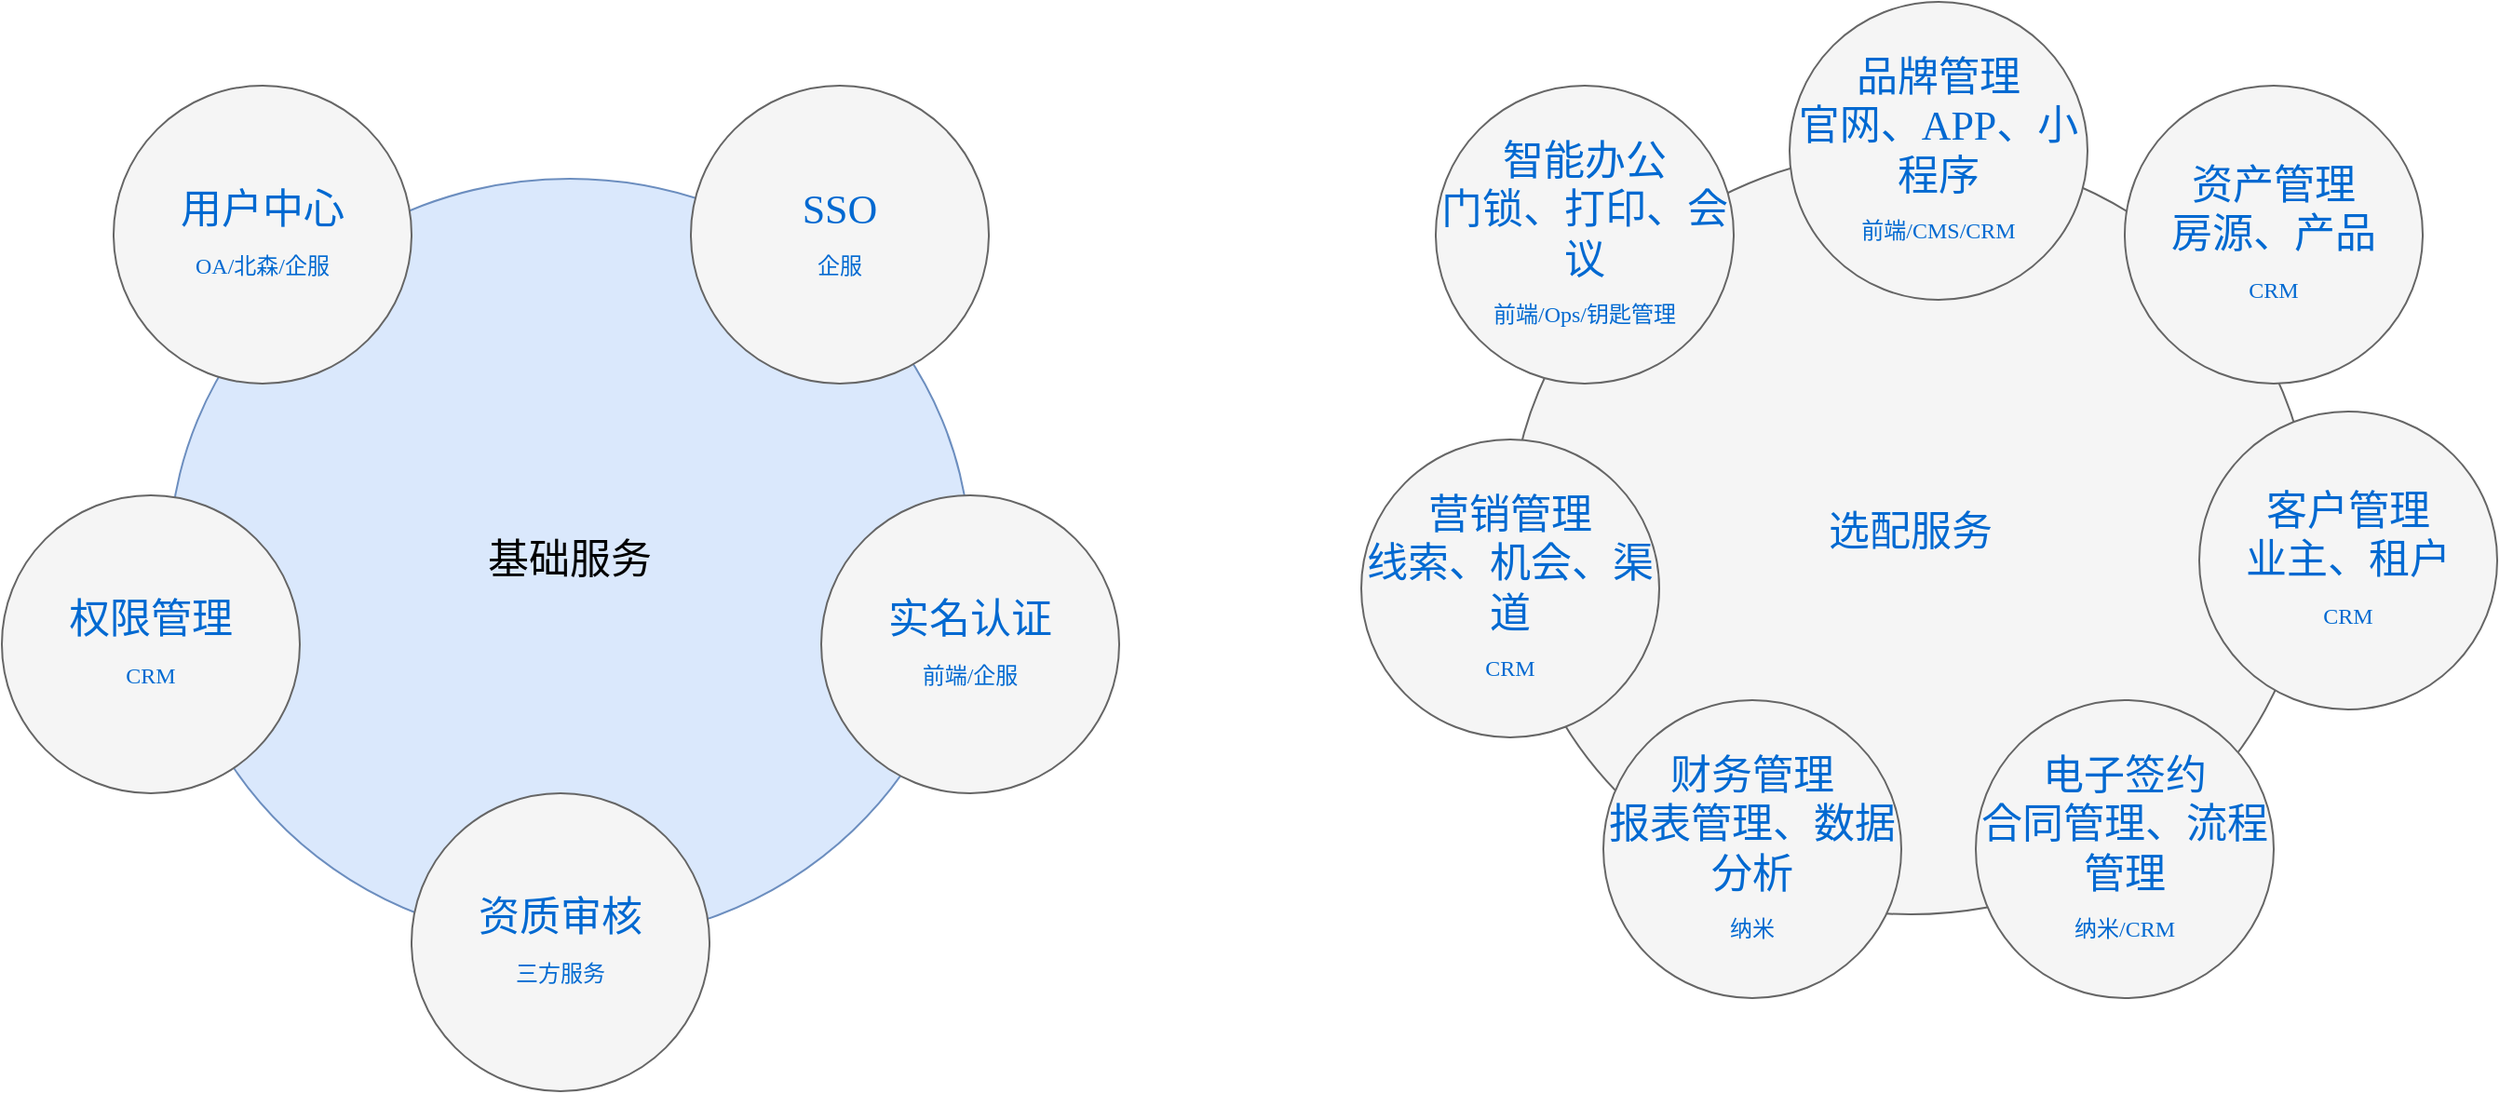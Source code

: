 <mxfile version="12.2.0" type="github" pages="1">
  <diagram name="Page-1" id="dd472eb7-4b8b-5cd9-a60b-b15522922e76">
    <mxGraphModel dx="1172" dy="695" grid="1" gridSize="10" guides="1" tooltips="1" connect="1" arrows="1" fold="1" page="1" pageScale="1" pageWidth="1100" pageHeight="850" background="#ffffff" math="0" shadow="0">
      <root>
        <mxCell id="0"/>
        <mxCell id="1" parent="0"/>
        <mxCell id="374e34682ed331ee-1" value="基础服务" style="ellipse;whiteSpace=wrap;html=1;rounded=0;shadow=0;dashed=0;comic=0;fontFamily=Verdana;fontSize=22;fillColor=#dae8fc;strokeColor=#6c8ebf;" parent="1" vertex="1">
          <mxGeometry x="330" y="170" width="430" height="410" as="geometry"/>
        </mxCell>
        <mxCell id="45236fa5f4b8e91a-1" value="用户中心&lt;br&gt;&lt;font style=&quot;font-size: 12px&quot;&gt;OA/北森/企服&lt;/font&gt;" style="ellipse;whiteSpace=wrap;html=1;rounded=0;shadow=0;dashed=0;comic=0;fontFamily=Verdana;fontSize=22;fontColor=#0069D1;fillColor=#f5f5f5;strokeColor=#666666;" parent="1" vertex="1">
          <mxGeometry x="300" y="120" width="160" height="160" as="geometry"/>
        </mxCell>
        <mxCell id="45236fa5f4b8e91a-2" value="权限管理&lt;br&gt;&lt;font style=&quot;font-size: 12px&quot;&gt;CRM&lt;/font&gt;" style="ellipse;whiteSpace=wrap;html=1;rounded=0;shadow=0;dashed=0;comic=0;fontFamily=Verdana;fontSize=22;fontColor=#0069D1;fillColor=#f5f5f5;strokeColor=#666666;" parent="1" vertex="1">
          <mxGeometry x="240" y="340" width="160" height="160" as="geometry"/>
        </mxCell>
        <mxCell id="45236fa5f4b8e91a-3" value="实名认证&lt;br&gt;&lt;span style=&quot;font-size: 12px&quot;&gt;前端/企服&lt;/span&gt;" style="ellipse;whiteSpace=wrap;html=1;rounded=0;shadow=0;dashed=0;comic=0;fontFamily=Verdana;fontSize=22;fontColor=#0069D1;fillColor=#f5f5f5;strokeColor=#666666;" parent="1" vertex="1">
          <mxGeometry x="680" y="340" width="160" height="160" as="geometry"/>
        </mxCell>
        <mxCell id="45236fa5f4b8e91a-6" value="SSO&lt;br&gt;&lt;font style=&quot;font-size: 12px&quot;&gt;企服&lt;/font&gt;" style="ellipse;whiteSpace=wrap;html=1;rounded=0;shadow=0;dashed=0;comic=0;fontFamily=Verdana;fontSize=22;fontColor=#0069D1;fillColor=#f5f5f5;strokeColor=#666666;" parent="1" vertex="1">
          <mxGeometry x="610" y="120" width="160" height="160" as="geometry"/>
        </mxCell>
        <mxCell id="45236fa5f4b8e91a-7" value="资质审核&lt;br&gt;&lt;span style=&quot;font-size: 12px&quot;&gt;三方服务&lt;/span&gt;" style="ellipse;whiteSpace=wrap;html=1;rounded=0;shadow=0;dashed=0;comic=0;fontFamily=Verdana;fontSize=22;fontColor=#0069D1;fillColor=#f5f5f5;strokeColor=#666666;" parent="1" vertex="1">
          <mxGeometry x="460" y="500" width="160" height="160" as="geometry"/>
        </mxCell>
        <mxCell id="YmSXFMbT3fj_6tVcl6kP-1" value="选配服务" style="ellipse;whiteSpace=wrap;html=1;rounded=0;shadow=0;dashed=0;comic=0;fontFamily=Verdana;fontSize=22;fontColor=#0069D1;fillColor=#f5f5f5;strokeColor=#666666;" vertex="1" parent="1">
          <mxGeometry x="1050" y="155" width="430" height="410" as="geometry"/>
        </mxCell>
        <mxCell id="YmSXFMbT3fj_6tVcl6kP-2" value="智能办公&lt;br&gt;门锁、打印、会议&lt;br&gt;&lt;span style=&quot;font-size: 12px&quot;&gt;前端/Ops/钥匙管理&lt;/span&gt;" style="ellipse;whiteSpace=wrap;html=1;rounded=0;shadow=0;dashed=0;comic=0;fontFamily=Verdana;fontSize=22;fontColor=#0069D1;fillColor=#f5f5f5;strokeColor=#666666;" vertex="1" parent="1">
          <mxGeometry x="1010" y="120" width="160" height="160" as="geometry"/>
        </mxCell>
        <mxCell id="YmSXFMbT3fj_6tVcl6kP-3" value="营销管理&lt;br&gt;线索、机会、渠道&lt;br&gt;&lt;font style=&quot;font-size: 12px&quot;&gt;CRM&lt;/font&gt;" style="ellipse;whiteSpace=wrap;html=1;rounded=0;shadow=0;dashed=0;comic=0;fontFamily=Verdana;fontSize=22;fontColor=#0069D1;fillColor=#f5f5f5;strokeColor=#666666;" vertex="1" parent="1">
          <mxGeometry x="970" y="310" width="160" height="160" as="geometry"/>
        </mxCell>
        <mxCell id="YmSXFMbT3fj_6tVcl6kP-4" value="资产管理&lt;br&gt;房源、产品&lt;br&gt;&lt;span style=&quot;font-size: 12px&quot;&gt;CRM&lt;/span&gt;" style="ellipse;whiteSpace=wrap;html=1;rounded=0;shadow=0;dashed=0;comic=0;fontFamily=Verdana;fontSize=22;fontColor=#0069D1;fillColor=#f5f5f5;strokeColor=#666666;" vertex="1" parent="1">
          <mxGeometry x="1380" y="120" width="160" height="160" as="geometry"/>
        </mxCell>
        <mxCell id="YmSXFMbT3fj_6tVcl6kP-5" value="品牌管理&lt;br&gt;官网、APP、小程序&lt;br&gt;&lt;font style=&quot;font-size: 12px&quot;&gt;前端/CMS/CRM&lt;/font&gt;" style="ellipse;whiteSpace=wrap;html=1;rounded=0;shadow=0;dashed=0;comic=0;fontFamily=Verdana;fontSize=22;fontColor=#0069D1;fillColor=#f5f5f5;strokeColor=#666666;" vertex="1" parent="1">
          <mxGeometry x="1200" y="75" width="160" height="160" as="geometry"/>
        </mxCell>
        <mxCell id="YmSXFMbT3fj_6tVcl6kP-6" value="电子签约&lt;br&gt;合同管理、流程管理&lt;br&gt;&lt;span style=&quot;font-size: 12px&quot;&gt;纳米/CRM&lt;/span&gt;" style="ellipse;whiteSpace=wrap;html=1;rounded=0;shadow=0;dashed=0;comic=0;fontFamily=Verdana;fontSize=22;fontColor=#0069D1;fillColor=#f5f5f5;strokeColor=#666666;" vertex="1" parent="1">
          <mxGeometry x="1300" y="450" width="160" height="160" as="geometry"/>
        </mxCell>
        <mxCell id="YmSXFMbT3fj_6tVcl6kP-14" value="客户管理&lt;br&gt;业主、租户&lt;br&gt;&lt;span style=&quot;font-size: 12px&quot;&gt;CRM&lt;/span&gt;" style="ellipse;whiteSpace=wrap;html=1;rounded=0;shadow=0;dashed=0;comic=0;fontFamily=Verdana;fontSize=22;fontColor=#0069D1;fillColor=#f5f5f5;strokeColor=#666666;" vertex="1" parent="1">
          <mxGeometry x="1420" y="295" width="160" height="160" as="geometry"/>
        </mxCell>
        <mxCell id="YmSXFMbT3fj_6tVcl6kP-15" value="财务管理&lt;br&gt;报表管理、数据分析&lt;br&gt;&lt;span style=&quot;font-size: 12px&quot;&gt;纳米&lt;/span&gt;" style="ellipse;whiteSpace=wrap;html=1;rounded=0;shadow=0;dashed=0;comic=0;fontFamily=Verdana;fontSize=22;fontColor=#0069D1;fillColor=#f5f5f5;strokeColor=#666666;" vertex="1" parent="1">
          <mxGeometry x="1100" y="450" width="160" height="160" as="geometry"/>
        </mxCell>
      </root>
    </mxGraphModel>
  </diagram>
</mxfile>

